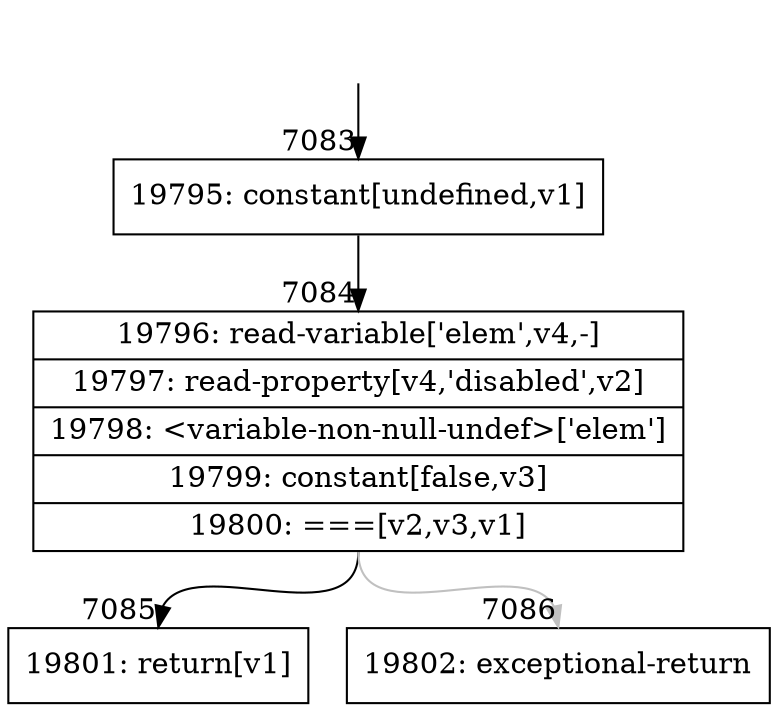 digraph {
rankdir="TD"
BB_entry543[shape=none,label=""];
BB_entry543 -> BB7083 [tailport=s, headport=n, headlabel="    7083"]
BB7083 [shape=record label="{19795: constant[undefined,v1]}" ] 
BB7083 -> BB7084 [tailport=s, headport=n, headlabel="      7084"]
BB7084 [shape=record label="{19796: read-variable['elem',v4,-]|19797: read-property[v4,'disabled',v2]|19798: \<variable-non-null-undef\>['elem']|19799: constant[false,v3]|19800: ===[v2,v3,v1]}" ] 
BB7084 -> BB7085 [tailport=s, headport=n, headlabel="      7085"]
BB7084 -> BB7086 [tailport=s, headport=n, color=gray, headlabel="      7086"]
BB7085 [shape=record label="{19801: return[v1]}" ] 
BB7086 [shape=record label="{19802: exceptional-return}" ] 
//#$~ 5589
}
